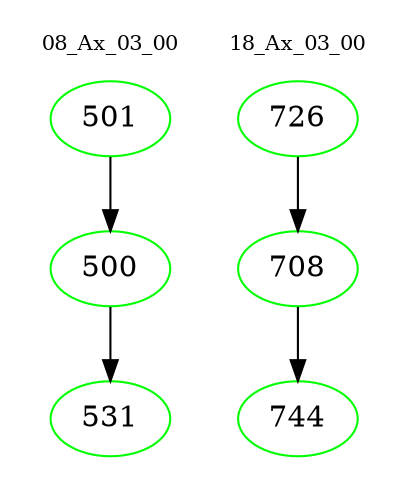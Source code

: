 digraph{
subgraph cluster_0 {
color = white
label = "08_Ax_03_00";
fontsize=10;
T0_501 [label="501", color="green"]
T0_501 -> T0_500 [color="black"]
T0_500 [label="500", color="green"]
T0_500 -> T0_531 [color="black"]
T0_531 [label="531", color="green"]
}
subgraph cluster_1 {
color = white
label = "18_Ax_03_00";
fontsize=10;
T1_726 [label="726", color="green"]
T1_726 -> T1_708 [color="black"]
T1_708 [label="708", color="green"]
T1_708 -> T1_744 [color="black"]
T1_744 [label="744", color="green"]
}
}
